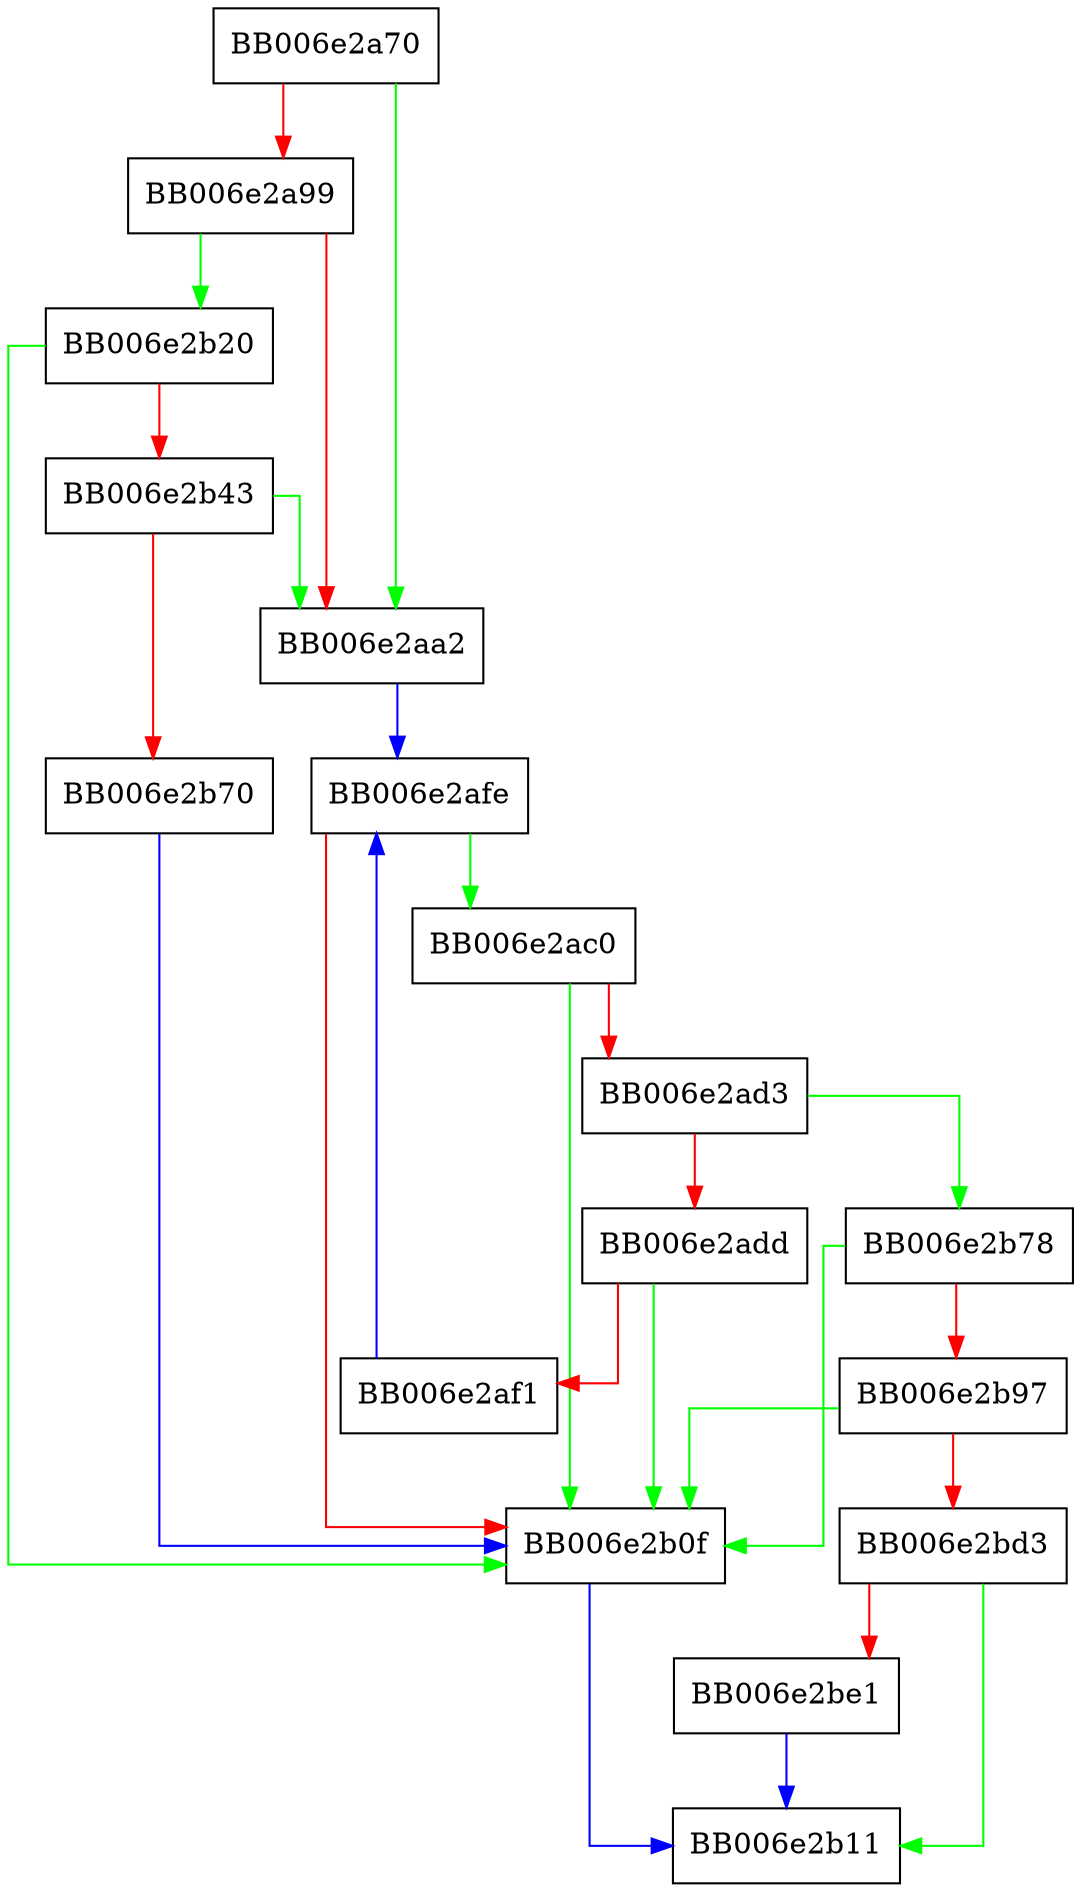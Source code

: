 digraph ossl_drbg_hmac_generate {
  node [shape="box"];
  graph [splines=ortho];
  BB006e2a70 -> BB006e2aa2 [color="green"];
  BB006e2a70 -> BB006e2a99 [color="red"];
  BB006e2a99 -> BB006e2b20 [color="green"];
  BB006e2a99 -> BB006e2aa2 [color="red"];
  BB006e2aa2 -> BB006e2afe [color="blue"];
  BB006e2ac0 -> BB006e2b0f [color="green"];
  BB006e2ac0 -> BB006e2ad3 [color="red"];
  BB006e2ad3 -> BB006e2b78 [color="green"];
  BB006e2ad3 -> BB006e2add [color="red"];
  BB006e2add -> BB006e2b0f [color="green"];
  BB006e2add -> BB006e2af1 [color="red"];
  BB006e2af1 -> BB006e2afe [color="blue"];
  BB006e2afe -> BB006e2ac0 [color="green"];
  BB006e2afe -> BB006e2b0f [color="red"];
  BB006e2b0f -> BB006e2b11 [color="blue"];
  BB006e2b20 -> BB006e2b0f [color="green"];
  BB006e2b20 -> BB006e2b43 [color="red"];
  BB006e2b43 -> BB006e2aa2 [color="green"];
  BB006e2b43 -> BB006e2b70 [color="red"];
  BB006e2b70 -> BB006e2b0f [color="blue"];
  BB006e2b78 -> BB006e2b0f [color="green"];
  BB006e2b78 -> BB006e2b97 [color="red"];
  BB006e2b97 -> BB006e2b0f [color="green"];
  BB006e2b97 -> BB006e2bd3 [color="red"];
  BB006e2bd3 -> BB006e2b11 [color="green"];
  BB006e2bd3 -> BB006e2be1 [color="red"];
  BB006e2be1 -> BB006e2b11 [color="blue"];
}